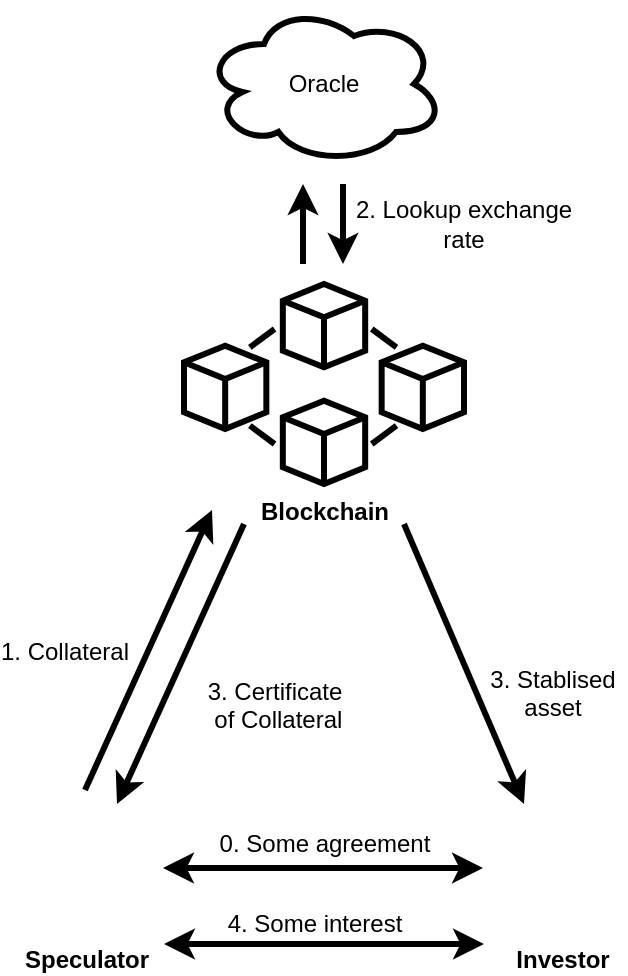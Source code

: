 <mxfile version="12.3.7" type="google" pages="1"><diagram id="-wA9k75862_VJZCEqFk5" name="Page-1"><mxGraphModel dx="981" dy="501" grid="1" gridSize="10" guides="1" tooltips="1" connect="1" arrows="1" fold="1" page="1" pageScale="1" pageWidth="850" pageHeight="1100" math="0" shadow="0"><root><mxCell id="0"/><mxCell id="1" parent="0"/><mxCell id="YRYZpaSSRny9oyCyc9uI-2" value="3. Certificate&lt;br&gt;&amp;nbsp;of Collateral" style="shape=image;html=1;verticalAlign=top;verticalLabelPosition=bottom;labelBackgroundColor=#ffffff;imageAspect=0;aspect=fixed;image=https://cdn0.iconfinder.com/data/icons/feather/96/paper-128.png" vertex="1" parent="1"><mxGeometry x="384.5" y="420" width="40" height="40" as="geometry"/></mxCell><mxCell id="YRYZpaSSRny9oyCyc9uI-6" value="3. Stablised&lt;br&gt;asset" style="shape=image;html=1;verticalAlign=top;verticalLabelPosition=bottom;labelBackgroundColor=#ffffff;imageAspect=0;aspect=fixed;image=https://cdn2.iconfinder.com/data/icons/line-hero-essentials/32/Essentials_money_cash-128.png" vertex="1" parent="1"><mxGeometry x="517" y="400" width="54" height="54" as="geometry"/></mxCell><mxCell id="YRYZpaSSRny9oyCyc9uI-7" value="1. Collateral" style="shape=image;html=1;verticalAlign=top;verticalLabelPosition=bottom;labelBackgroundColor=#ffffff;imageAspect=0;aspect=fixed;image=https://cdn1.iconfinder.com/data/icons/financial-45/24/diamond-128.png;strokeWidth=1;" vertex="1" parent="1"><mxGeometry x="280" y="400" width="40" height="40" as="geometry"/></mxCell><mxCell id="YRYZpaSSRny9oyCyc9uI-11" value="Oracle" style="ellipse;shape=cloud;whiteSpace=wrap;html=1;strokeWidth=3;" vertex="1" parent="1"><mxGeometry x="370" y="130" width="120" height="80" as="geometry"/></mxCell><mxCell id="YRYZpaSSRny9oyCyc9uI-23" value="" style="group;strokeWidth=2;fontStyle=1" vertex="1" connectable="0" parent="1"><mxGeometry x="360" y="270" width="140" height="100" as="geometry"/></mxCell><mxCell id="YRYZpaSSRny9oyCyc9uI-12" value="" style="html=1;verticalLabelPosition=bottom;align=center;labelBackgroundColor=#ffffff;verticalAlign=top;strokeWidth=3;strokeColor=#000000;shadow=0;dashed=0;shape=mxgraph.ios7.icons.cube;" vertex="1" parent="YRYZpaSSRny9oyCyc9uI-23"><mxGeometry y="30.833" width="41.176" height="41.667" as="geometry"/></mxCell><mxCell id="YRYZpaSSRny9oyCyc9uI-13" value="" style="html=1;verticalLabelPosition=bottom;align=center;labelBackgroundColor=#ffffff;verticalAlign=top;strokeWidth=3;strokeColor=#000000;shadow=0;dashed=0;shape=mxgraph.ios7.icons.cube;" vertex="1" parent="YRYZpaSSRny9oyCyc9uI-23"><mxGeometry x="49.412" width="41.176" height="41.667" as="geometry"/></mxCell><mxCell id="YRYZpaSSRny9oyCyc9uI-14" value="Blockchain" style="html=1;verticalLabelPosition=bottom;align=center;labelBackgroundColor=#ffffff;verticalAlign=top;strokeWidth=3;strokeColor=#000000;shadow=0;dashed=0;shape=mxgraph.ios7.icons.cube;fontStyle=1" vertex="1" parent="YRYZpaSSRny9oyCyc9uI-23"><mxGeometry x="49.412" y="58.333" width="41.176" height="41.667" as="geometry"/></mxCell><mxCell id="YRYZpaSSRny9oyCyc9uI-15" value="" style="html=1;verticalLabelPosition=bottom;align=center;labelBackgroundColor=#ffffff;verticalAlign=top;strokeWidth=3;strokeColor=#000000;shadow=0;dashed=0;shape=mxgraph.ios7.icons.cube;" vertex="1" parent="YRYZpaSSRny9oyCyc9uI-23"><mxGeometry x="98.824" y="30.833" width="41.176" height="41.667" as="geometry"/></mxCell><mxCell id="YRYZpaSSRny9oyCyc9uI-16" value="" style="endArrow=none;html=1;strokeWidth=3;" edge="1" parent="YRYZpaSSRny9oyCyc9uI-23"><mxGeometry width="50" height="50" relative="1" as="geometry"><mxPoint x="32.941" y="31.667" as="sourcePoint"/><mxPoint x="45.294" y="22.5" as="targetPoint"/></mxGeometry></mxCell><mxCell id="YRYZpaSSRny9oyCyc9uI-20" value="" style="endArrow=none;html=1;strokeWidth=3;" edge="1" parent="YRYZpaSSRny9oyCyc9uI-23"><mxGeometry width="50" height="50" relative="1" as="geometry"><mxPoint x="93.882" y="80" as="sourcePoint"/><mxPoint x="106.235" y="70.833" as="targetPoint"/></mxGeometry></mxCell><mxCell id="YRYZpaSSRny9oyCyc9uI-21" value="" style="endArrow=none;html=1;strokeWidth=3;" edge="1" parent="YRYZpaSSRny9oyCyc9uI-23"><mxGeometry width="50" height="50" relative="1" as="geometry"><mxPoint x="93.882" y="22.5" as="sourcePoint"/><mxPoint x="106.235" y="31.667" as="targetPoint"/></mxGeometry></mxCell><mxCell id="YRYZpaSSRny9oyCyc9uI-22" value="" style="endArrow=none;html=1;strokeWidth=3;" edge="1" parent="YRYZpaSSRny9oyCyc9uI-23"><mxGeometry width="50" height="50" relative="1" as="geometry"><mxPoint x="32.941" y="70.833" as="sourcePoint"/><mxPoint x="45.294" y="80.0" as="targetPoint"/></mxGeometry></mxCell><mxCell id="YRYZpaSSRny9oyCyc9uI-33" value="" style="endArrow=classic;html=1;strokeWidth=3;" edge="1" parent="1"><mxGeometry width="50" height="50" relative="1" as="geometry"><mxPoint x="470" y="390" as="sourcePoint"/><mxPoint x="530" y="530" as="targetPoint"/></mxGeometry></mxCell><mxCell id="YRYZpaSSRny9oyCyc9uI-29" value="Speculator" style="shape=image;html=1;verticalAlign=top;verticalLabelPosition=bottom;labelBackgroundColor=#ffffff;imageAspect=0;aspect=fixed;image=https://cdn0.iconfinder.com/data/icons/elasto-online-store/26/00-ELASTOFONT-STORE-READY_user-128.png;strokeColor=#000000;strokeWidth=1;fontStyle=1" vertex="1" parent="1"><mxGeometry x="278.5" y="530" width="64" height="64" as="geometry"/></mxCell><mxCell id="YRYZpaSSRny9oyCyc9uI-30" value="Investor" style="shape=image;html=1;verticalAlign=top;verticalLabelPosition=bottom;labelBackgroundColor=#ffffff;imageAspect=0;aspect=fixed;image=https://cdn0.iconfinder.com/data/icons/elasto-online-store/26/00-ELASTOFONT-STORE-READY_user-128.png;strokeColor=#000000;strokeWidth=1;imageBackground=none;fontStyle=1" vertex="1" parent="1"><mxGeometry x="517" y="530" width="64" height="64" as="geometry"/></mxCell><mxCell id="YRYZpaSSRny9oyCyc9uI-48" value="" style="endArrow=classic;html=1;strokeWidth=3;entryX=0.75;entryY=0;entryDx=0;entryDy=0;" edge="1" parent="1" target="YRYZpaSSRny9oyCyc9uI-29"><mxGeometry width="50" height="50" relative="1" as="geometry"><mxPoint x="390" y="390" as="sourcePoint"/><mxPoint x="177" y="350" as="targetPoint"/></mxGeometry></mxCell><mxCell id="YRYZpaSSRny9oyCyc9uI-51" value="2. Lookup exchange rate" style="text;html=1;strokeColor=none;fillColor=none;align=center;verticalAlign=middle;whiteSpace=wrap;rounded=0;fontSize=12;rotation=0;" vertex="1" parent="1"><mxGeometry x="440" y="230" width="120" height="20" as="geometry"/></mxCell><mxCell id="YRYZpaSSRny9oyCyc9uI-53" value="" style="endArrow=classic;html=1;strokeWidth=3;" edge="1" parent="1"><mxGeometry width="50" height="50" relative="1" as="geometry"><mxPoint x="419.5" y="260" as="sourcePoint"/><mxPoint x="419.5" y="220" as="targetPoint"/></mxGeometry></mxCell><mxCell id="YRYZpaSSRny9oyCyc9uI-55" value="" style="endArrow=classic;html=1;strokeWidth=3;" edge="1" parent="1"><mxGeometry width="50" height="50" relative="1" as="geometry"><mxPoint x="439.5" y="220" as="sourcePoint"/><mxPoint x="439.5" y="260" as="targetPoint"/><Array as="points"><mxPoint x="439.5" y="240"/></Array></mxGeometry></mxCell><mxCell id="YRYZpaSSRny9oyCyc9uI-56" value="" style="endArrow=classic;html=1;strokeWidth=3;entryX=0.75;entryY=0;entryDx=0;entryDy=0;" edge="1" parent="1"><mxGeometry width="50" height="50" relative="1" as="geometry"><mxPoint x="310.5" y="523" as="sourcePoint"/><mxPoint x="374" y="383" as="targetPoint"/></mxGeometry></mxCell><mxCell id="YRYZpaSSRny9oyCyc9uI-57" value="" style="endArrow=classic;startArrow=classic;html=1;strokeWidth=3;fontSize=15;" edge="1" parent="1"><mxGeometry width="50" height="50" relative="1" as="geometry"><mxPoint x="350" y="600" as="sourcePoint"/><mxPoint x="510" y="600" as="targetPoint"/></mxGeometry></mxCell><mxCell id="YRYZpaSSRny9oyCyc9uI-58" value="4. Some interest" style="text;html=1;align=center;verticalAlign=middle;resizable=0;points=[];;labelBackgroundColor=#ffffff;fontSize=12;" vertex="1" connectable="0" parent="YRYZpaSSRny9oyCyc9uI-57"><mxGeometry x="-0.206" y="1" relative="1" as="geometry"><mxPoint x="11" y="-9" as="offset"/></mxGeometry></mxCell><mxCell id="YRYZpaSSRny9oyCyc9uI-61" value="" style="endArrow=classic;startArrow=classic;html=1;strokeWidth=3;fontSize=15;" edge="1" parent="1"><mxGeometry width="50" height="50" relative="1" as="geometry"><mxPoint x="349.5" y="562" as="sourcePoint"/><mxPoint x="509.5" y="562" as="targetPoint"/></mxGeometry></mxCell><mxCell id="YRYZpaSSRny9oyCyc9uI-62" value="0. Some agreement" style="text;html=1;align=center;verticalAlign=middle;resizable=0;points=[];;labelBackgroundColor=#ffffff;fontSize=12;" vertex="1" connectable="0" parent="YRYZpaSSRny9oyCyc9uI-61"><mxGeometry x="-0.206" y="1" relative="1" as="geometry"><mxPoint x="17" y="-11" as="offset"/></mxGeometry></mxCell></root></mxGraphModel></diagram></mxfile>